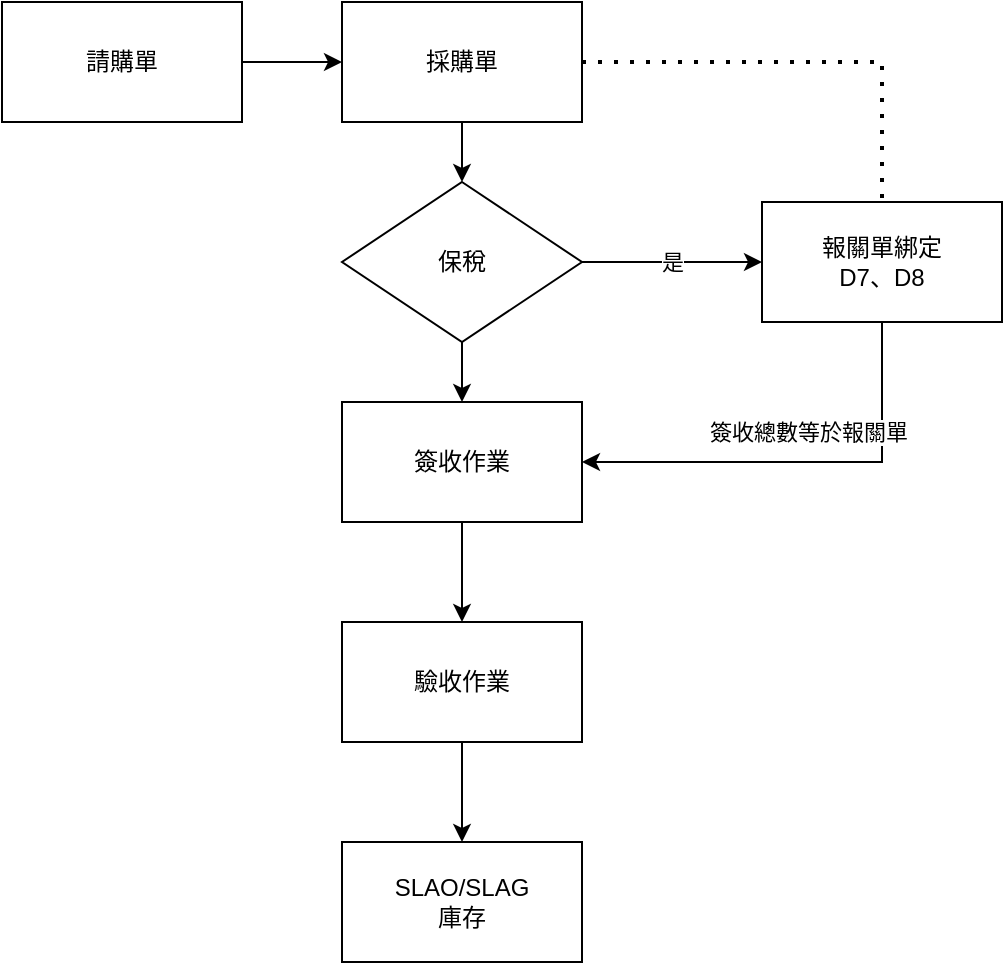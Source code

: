 <mxfile version="20.8.23" type="github"><diagram name="第 1 页" id="O65LZK2slVyXpo6iQTGG"><mxGraphModel dx="1388" dy="1080" grid="1" gridSize="10" guides="1" tooltips="1" connect="1" arrows="1" fold="1" page="1" pageScale="1" pageWidth="827" pageHeight="1169" math="0" shadow="0"><root><mxCell id="0"/><mxCell id="1" parent="0"/><mxCell id="D_fiYFlsZKRknS_wLcSp-1" value="請購單" style="rounded=0;whiteSpace=wrap;html=1;" vertex="1" parent="1"><mxGeometry x="60" y="100" width="120" height="60" as="geometry"/></mxCell><mxCell id="D_fiYFlsZKRknS_wLcSp-2" value="" style="endArrow=classic;html=1;rounded=0;exitX=1;exitY=0.5;exitDx=0;exitDy=0;entryX=0;entryY=0.5;entryDx=0;entryDy=0;" edge="1" parent="1" source="D_fiYFlsZKRknS_wLcSp-1" target="D_fiYFlsZKRknS_wLcSp-3"><mxGeometry width="50" height="50" relative="1" as="geometry"><mxPoint x="560" y="390" as="sourcePoint"/><mxPoint x="250" y="190" as="targetPoint"/></mxGeometry></mxCell><mxCell id="D_fiYFlsZKRknS_wLcSp-6" value="" style="edgeStyle=orthogonalEdgeStyle;rounded=0;orthogonalLoop=1;jettySize=auto;html=1;" edge="1" parent="1" source="D_fiYFlsZKRknS_wLcSp-3" target="D_fiYFlsZKRknS_wLcSp-5"><mxGeometry relative="1" as="geometry"/></mxCell><mxCell id="D_fiYFlsZKRknS_wLcSp-3" value="採購單" style="rounded=0;whiteSpace=wrap;html=1;" vertex="1" parent="1"><mxGeometry x="230" y="100" width="120" height="60" as="geometry"/></mxCell><mxCell id="D_fiYFlsZKRknS_wLcSp-16" value="" style="edgeStyle=orthogonalEdgeStyle;rounded=0;orthogonalLoop=1;jettySize=auto;html=1;" edge="1" parent="1" source="D_fiYFlsZKRknS_wLcSp-5" target="D_fiYFlsZKRknS_wLcSp-13"><mxGeometry relative="1" as="geometry"/></mxCell><mxCell id="D_fiYFlsZKRknS_wLcSp-5" value="保稅" style="rhombus;whiteSpace=wrap;html=1;" vertex="1" parent="1"><mxGeometry x="230" y="190" width="120" height="80" as="geometry"/></mxCell><mxCell id="D_fiYFlsZKRknS_wLcSp-7" value="報關單綁定&lt;br&gt;D7、D8" style="whiteSpace=wrap;html=1;" vertex="1" parent="1"><mxGeometry x="440" y="200" width="120" height="60" as="geometry"/></mxCell><mxCell id="D_fiYFlsZKRknS_wLcSp-12" value="是" style="endArrow=classic;html=1;rounded=0;entryX=0;entryY=0.5;entryDx=0;entryDy=0;" edge="1" parent="1" target="D_fiYFlsZKRknS_wLcSp-7"><mxGeometry width="50" height="50" relative="1" as="geometry"><mxPoint x="350" y="230" as="sourcePoint"/><mxPoint x="400" y="180" as="targetPoint"/><Array as="points"/></mxGeometry></mxCell><mxCell id="D_fiYFlsZKRknS_wLcSp-22" value="" style="edgeStyle=orthogonalEdgeStyle;rounded=0;orthogonalLoop=1;jettySize=auto;html=1;" edge="1" parent="1" source="D_fiYFlsZKRknS_wLcSp-13" target="D_fiYFlsZKRknS_wLcSp-21"><mxGeometry relative="1" as="geometry"/></mxCell><mxCell id="D_fiYFlsZKRknS_wLcSp-13" value="簽收作業" style="rounded=0;whiteSpace=wrap;html=1;" vertex="1" parent="1"><mxGeometry x="230" y="300" width="120" height="60" as="geometry"/></mxCell><mxCell id="D_fiYFlsZKRknS_wLcSp-19" value="" style="endArrow=classic;html=1;rounded=0;exitX=0.5;exitY=1;exitDx=0;exitDy=0;entryX=1;entryY=0.5;entryDx=0;entryDy=0;" edge="1" parent="1" source="D_fiYFlsZKRknS_wLcSp-7" target="D_fiYFlsZKRknS_wLcSp-13"><mxGeometry width="50" height="50" relative="1" as="geometry"><mxPoint x="670" y="330" as="sourcePoint"/><mxPoint x="520" y="400.0" as="targetPoint"/><Array as="points"><mxPoint x="500" y="330"/></Array></mxGeometry></mxCell><mxCell id="D_fiYFlsZKRknS_wLcSp-20" value="簽收總數等於報關單" style="edgeLabel;html=1;align=center;verticalAlign=middle;resizable=0;points=[];" vertex="1" connectable="0" parent="D_fiYFlsZKRknS_wLcSp-19"><mxGeometry x="0.224" relative="1" as="geometry"><mxPoint x="27" y="-15" as="offset"/></mxGeometry></mxCell><mxCell id="D_fiYFlsZKRknS_wLcSp-24" value="" style="edgeStyle=orthogonalEdgeStyle;rounded=0;orthogonalLoop=1;jettySize=auto;html=1;" edge="1" parent="1" source="D_fiYFlsZKRknS_wLcSp-21" target="D_fiYFlsZKRknS_wLcSp-23"><mxGeometry relative="1" as="geometry"/></mxCell><mxCell id="D_fiYFlsZKRknS_wLcSp-21" value="驗收作業" style="rounded=0;whiteSpace=wrap;html=1;" vertex="1" parent="1"><mxGeometry x="230" y="410" width="120" height="60" as="geometry"/></mxCell><mxCell id="D_fiYFlsZKRknS_wLcSp-23" value="SLAO/SLAG&lt;br&gt;庫存" style="whiteSpace=wrap;html=1;rounded=0;" vertex="1" parent="1"><mxGeometry x="230" y="520" width="120" height="60" as="geometry"/></mxCell><mxCell id="D_fiYFlsZKRknS_wLcSp-25" value="" style="endArrow=none;dashed=1;html=1;dashPattern=1 3;strokeWidth=2;rounded=0;entryX=0.5;entryY=0;entryDx=0;entryDy=0;" edge="1" parent="1" target="D_fiYFlsZKRknS_wLcSp-7"><mxGeometry width="50" height="50" relative="1" as="geometry"><mxPoint x="350" y="130" as="sourcePoint"/><mxPoint x="500" y="130" as="targetPoint"/><Array as="points"><mxPoint x="500" y="130"/></Array></mxGeometry></mxCell></root></mxGraphModel></diagram></mxfile>